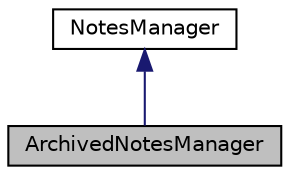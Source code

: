 digraph "ArchivedNotesManager"
{
  edge [fontname="Helvetica",fontsize="10",labelfontname="Helvetica",labelfontsize="10"];
  node [fontname="Helvetica",fontsize="10",shape=record];
  Node1 [label="ArchivedNotesManager",height=0.2,width=0.4,color="black", fillcolor="grey75", style="filled", fontcolor="black"];
  Node2 -> Node1 [dir="back",color="midnightblue",fontsize="10",style="solid",fontname="Helvetica"];
  Node2 [label="NotesManager",height=0.2,width=0.4,color="black", fillcolor="white", style="filled",URL="$class_notes_manager.html",tooltip="Classe mère des NotesManager, qui permet de gérer les différents états des notes par héritage..."];
}
